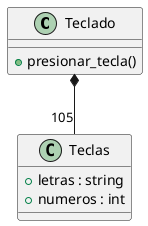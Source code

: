 @startuml b1-Teclado
Class Teclado{
    + presionar_tecla()
}
Class Teclas{
    + letras : string
    + numeros : int
    
}
Teclado*-- "105" Teclas
@enduml
